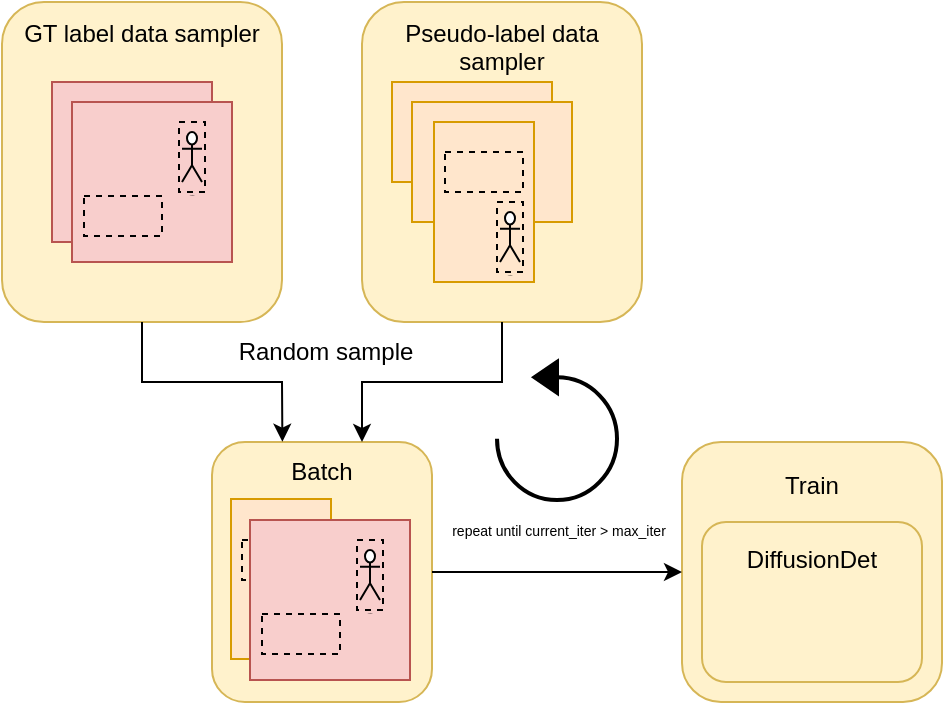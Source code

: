 <mxfile version="21.6.6" type="github">
  <diagram name="Page-1" id="q-z3yVoCB1BrfX7OkZOF">
    <mxGraphModel dx="1597" dy="608" grid="1" gridSize="10" guides="1" tooltips="1" connect="1" arrows="1" fold="1" page="1" pageScale="1" pageWidth="850" pageHeight="1100" math="0" shadow="0">
      <root>
        <mxCell id="0" />
        <mxCell id="1" parent="0" />
        <mxCell id="sYTXp0v7S61ZIRMOEMoK-14" value="Batch&lt;br&gt;&lt;br&gt;&lt;br&gt;&lt;br&gt;&lt;br&gt;&lt;br&gt;&lt;br&gt;&lt;br&gt;" style="rounded=1;whiteSpace=wrap;html=1;fillColor=#fff2cc;strokeColor=#d6b656;" vertex="1" parent="1">
          <mxGeometry x="165" y="620" width="110" height="130" as="geometry" />
        </mxCell>
        <mxCell id="sYTXp0v7S61ZIRMOEMoK-11" value="GT label data sampler&lt;br&gt;&lt;br&gt;&lt;br&gt;&lt;br&gt;&lt;br&gt;&lt;br&gt;&lt;br&gt;&lt;br&gt;&lt;br&gt;&lt;br&gt;" style="rounded=1;whiteSpace=wrap;html=1;fillColor=#fff2cc;strokeColor=#d6b656;" vertex="1" parent="1">
          <mxGeometry x="60" y="400" width="140" height="160" as="geometry" />
        </mxCell>
        <mxCell id="sYTXp0v7S61ZIRMOEMoK-10" value="Pseudo-label data sampler&lt;br&gt;&lt;br&gt;&lt;br&gt;&lt;br&gt;&lt;br&gt;&lt;br&gt;&lt;br&gt;&lt;br&gt;&lt;br&gt;" style="rounded=1;whiteSpace=wrap;html=1;fillColor=#fff2cc;strokeColor=#d6b656;" vertex="1" parent="1">
          <mxGeometry x="240" y="400" width="140" height="160" as="geometry" />
        </mxCell>
        <mxCell id="sYTXp0v7S61ZIRMOEMoK-8" value="" style="whiteSpace=wrap;html=1;aspect=fixed;fillColor=#f8cecc;strokeColor=#b85450;" vertex="1" parent="1">
          <mxGeometry x="85" y="440" width="80" height="80" as="geometry" />
        </mxCell>
        <mxCell id="sYTXp0v7S61ZIRMOEMoK-9" value="" style="whiteSpace=wrap;html=1;aspect=fixed;fillColor=#f8cecc;strokeColor=#b85450;" vertex="1" parent="1">
          <mxGeometry x="95" y="450" width="80" height="80" as="geometry" />
        </mxCell>
        <mxCell id="sYTXp0v7S61ZIRMOEMoK-16" value="" style="endArrow=classic;html=1;rounded=0;exitX=0.5;exitY=1;exitDx=0;exitDy=0;" edge="1" parent="1" source="sYTXp0v7S61ZIRMOEMoK-10">
          <mxGeometry width="50" height="50" relative="1" as="geometry">
            <mxPoint x="290" y="570" as="sourcePoint" />
            <mxPoint x="240" y="620" as="targetPoint" />
            <Array as="points">
              <mxPoint x="310" y="590" />
              <mxPoint x="240" y="590" />
            </Array>
          </mxGeometry>
        </mxCell>
        <mxCell id="sYTXp0v7S61ZIRMOEMoK-17" value="" style="endArrow=classic;html=1;rounded=0;entryX=0.32;entryY=-0.001;entryDx=0;entryDy=0;exitX=0.5;exitY=1;exitDx=0;exitDy=0;entryPerimeter=0;" edge="1" parent="1" source="sYTXp0v7S61ZIRMOEMoK-11" target="sYTXp0v7S61ZIRMOEMoK-14">
          <mxGeometry width="50" height="50" relative="1" as="geometry">
            <mxPoint x="60" y="630" as="sourcePoint" />
            <mxPoint x="110" y="580" as="targetPoint" />
            <Array as="points">
              <mxPoint x="130" y="590" />
              <mxPoint x="200" y="590" />
            </Array>
          </mxGeometry>
        </mxCell>
        <mxCell id="sYTXp0v7S61ZIRMOEMoK-21" value="Train&lt;br&gt;&lt;br&gt;&lt;br&gt;&lt;br&gt;&lt;br&gt;&lt;br&gt;&lt;br&gt;" style="rounded=1;whiteSpace=wrap;html=1;fillColor=#fff2cc;strokeColor=#d6b656;" vertex="1" parent="1">
          <mxGeometry x="400" y="620" width="130" height="130" as="geometry" />
        </mxCell>
        <mxCell id="sYTXp0v7S61ZIRMOEMoK-22" value="" style="endArrow=classic;html=1;rounded=0;exitX=1;exitY=0.5;exitDx=0;exitDy=0;entryX=0;entryY=0.5;entryDx=0;entryDy=0;" edge="1" parent="1" source="sYTXp0v7S61ZIRMOEMoK-14" target="sYTXp0v7S61ZIRMOEMoK-21">
          <mxGeometry width="50" height="50" relative="1" as="geometry">
            <mxPoint x="320" y="690" as="sourcePoint" />
            <mxPoint x="370" y="640" as="targetPoint" />
          </mxGeometry>
        </mxCell>
        <mxCell id="sYTXp0v7S61ZIRMOEMoK-23" value="DiffusionDet&lt;br&gt;&lt;br&gt;&lt;br&gt;&lt;br&gt;" style="rounded=1;whiteSpace=wrap;html=1;fillColor=#fff2cc;strokeColor=#d6b656;" vertex="1" parent="1">
          <mxGeometry x="410" y="660" width="110" height="80" as="geometry" />
        </mxCell>
        <mxCell id="sYTXp0v7S61ZIRMOEMoK-26" value="" style="rounded=0;whiteSpace=wrap;html=1;fillColor=#ffe6cc;strokeColor=#d79b00;" vertex="1" parent="1">
          <mxGeometry x="255" y="440" width="80" height="50" as="geometry" />
        </mxCell>
        <mxCell id="sYTXp0v7S61ZIRMOEMoK-27" value="" style="rounded=0;whiteSpace=wrap;html=1;fillColor=#ffe6cc;strokeColor=#d79b00;" vertex="1" parent="1">
          <mxGeometry x="265" y="450" width="80" height="60" as="geometry" />
        </mxCell>
        <mxCell id="sYTXp0v7S61ZIRMOEMoK-28" value="" style="rounded=0;whiteSpace=wrap;html=1;fillColor=#ffe6cc;strokeColor=#d79b00;rotation=90;" vertex="1" parent="1">
          <mxGeometry x="261" y="475" width="80" height="50" as="geometry" />
        </mxCell>
        <mxCell id="sYTXp0v7S61ZIRMOEMoK-32" value="" style="shape=image;html=1;verticalAlign=top;verticalLabelPosition=bottom;labelBackgroundColor=#ffffff;imageAspect=0;aspect=fixed;image=https://cdn4.iconfinder.com/data/icons/transportation-190/1000/transport_automobile_auto_sedan_car_transportation_vehicle-128.png" vertex="1" parent="1">
          <mxGeometry x="101" y="490" width="34" height="34" as="geometry" />
        </mxCell>
        <mxCell id="sYTXp0v7S61ZIRMOEMoK-33" value="" style="shape=image;html=1;verticalAlign=top;verticalLabelPosition=bottom;labelBackgroundColor=#ffffff;imageAspect=0;aspect=fixed;image=https://cdn4.iconfinder.com/data/icons/transportation-190/1000/transportation_cabrio_automobile_cabriolet_car_vehicle_cab-128.png" vertex="1" parent="1">
          <mxGeometry x="276" y="460" width="50" height="50" as="geometry" />
        </mxCell>
        <mxCell id="sYTXp0v7S61ZIRMOEMoK-35" value="" style="rounded=0;whiteSpace=wrap;html=1;fillColor=none;dashed=1;" vertex="1" parent="1">
          <mxGeometry x="101" y="497" width="39" height="20" as="geometry" />
        </mxCell>
        <mxCell id="sYTXp0v7S61ZIRMOEMoK-36" value="" style="rounded=0;whiteSpace=wrap;html=1;fillColor=none;dashed=1;" vertex="1" parent="1">
          <mxGeometry x="281.5" y="475" width="39" height="20" as="geometry" />
        </mxCell>
        <mxCell id="sYTXp0v7S61ZIRMOEMoK-37" value="Actor" style="shape=umlActor;verticalLabelPosition=bottom;verticalAlign=top;outlineConnect=0;align=center;labelPosition=center;fontSize=1;" vertex="1" parent="1">
          <mxGeometry x="150" y="465" width="10" height="25" as="geometry" />
        </mxCell>
        <mxCell id="sYTXp0v7S61ZIRMOEMoK-38" value="Actor" style="shape=umlActor;verticalLabelPosition=bottom;verticalAlign=top;outlineConnect=0;align=center;labelPosition=center;fontSize=1;" vertex="1" parent="1">
          <mxGeometry x="309" y="505" width="10" height="25" as="geometry" />
        </mxCell>
        <mxCell id="sYTXp0v7S61ZIRMOEMoK-39" value="" style="rounded=0;whiteSpace=wrap;html=1;fillColor=none;dashed=1;" vertex="1" parent="1">
          <mxGeometry x="307.5" y="500" width="13" height="35" as="geometry" />
        </mxCell>
        <mxCell id="sYTXp0v7S61ZIRMOEMoK-40" value="" style="rounded=0;whiteSpace=wrap;html=1;fillColor=none;dashed=1;" vertex="1" parent="1">
          <mxGeometry x="148.5" y="460" width="13" height="35" as="geometry" />
        </mxCell>
        <mxCell id="sYTXp0v7S61ZIRMOEMoK-46" value="" style="rounded=0;whiteSpace=wrap;html=1;fillColor=#ffe6cc;strokeColor=#d79b00;rotation=90;" vertex="1" parent="1">
          <mxGeometry x="159.5" y="663.5" width="80" height="50" as="geometry" />
        </mxCell>
        <mxCell id="sYTXp0v7S61ZIRMOEMoK-47" value="" style="rounded=0;whiteSpace=wrap;html=1;fillColor=none;dashed=1;" vertex="1" parent="1">
          <mxGeometry x="180" y="669" width="39" height="20" as="geometry" />
        </mxCell>
        <mxCell id="sYTXp0v7S61ZIRMOEMoK-41" value="" style="whiteSpace=wrap;html=1;aspect=fixed;fillColor=#f8cecc;strokeColor=#b85450;" vertex="1" parent="1">
          <mxGeometry x="184" y="659" width="80" height="80" as="geometry" />
        </mxCell>
        <mxCell id="sYTXp0v7S61ZIRMOEMoK-42" value="" style="shape=image;html=1;verticalAlign=top;verticalLabelPosition=bottom;labelBackgroundColor=#ffffff;imageAspect=0;aspect=fixed;image=https://cdn4.iconfinder.com/data/icons/transportation-190/1000/transport_automobile_auto_sedan_car_transportation_vehicle-128.png" vertex="1" parent="1">
          <mxGeometry x="190" y="699" width="34" height="34" as="geometry" />
        </mxCell>
        <mxCell id="sYTXp0v7S61ZIRMOEMoK-43" value="" style="rounded=0;whiteSpace=wrap;html=1;fillColor=none;dashed=1;" vertex="1" parent="1">
          <mxGeometry x="190" y="706" width="39" height="20" as="geometry" />
        </mxCell>
        <mxCell id="sYTXp0v7S61ZIRMOEMoK-44" value="Actor" style="shape=umlActor;verticalLabelPosition=bottom;verticalAlign=top;outlineConnect=0;align=center;labelPosition=center;fontSize=1;" vertex="1" parent="1">
          <mxGeometry x="239" y="674" width="10" height="25" as="geometry" />
        </mxCell>
        <mxCell id="sYTXp0v7S61ZIRMOEMoK-45" value="" style="rounded=0;whiteSpace=wrap;html=1;fillColor=none;dashed=1;" vertex="1" parent="1">
          <mxGeometry x="237.5" y="669" width="13" height="35" as="geometry" />
        </mxCell>
        <mxCell id="sYTXp0v7S61ZIRMOEMoK-48" value="Random sample" style="text;html=1;strokeColor=none;fillColor=none;align=center;verticalAlign=middle;whiteSpace=wrap;rounded=0;" vertex="1" parent="1">
          <mxGeometry x="161.5" y="560" width="120" height="30" as="geometry" />
        </mxCell>
        <mxCell id="sYTXp0v7S61ZIRMOEMoK-52" value="&lt;font style=&quot;font-size: 7px;&quot;&gt;repeat until current_iter &amp;gt; max_iter&lt;/font&gt;" style="html=1;verticalLabelPosition=bottom;align=center;labelBackgroundColor=#ffffff;verticalAlign=top;strokeWidth=2;strokeColor=#000000;shadow=0;dashed=0;shape=mxgraph.ios7.icons.reload;fillColor=#000000;flipV=0;flipH=1;" vertex="1" parent="1">
          <mxGeometry x="307.5" y="580" width="60" height="69" as="geometry" />
        </mxCell>
      </root>
    </mxGraphModel>
  </diagram>
</mxfile>
